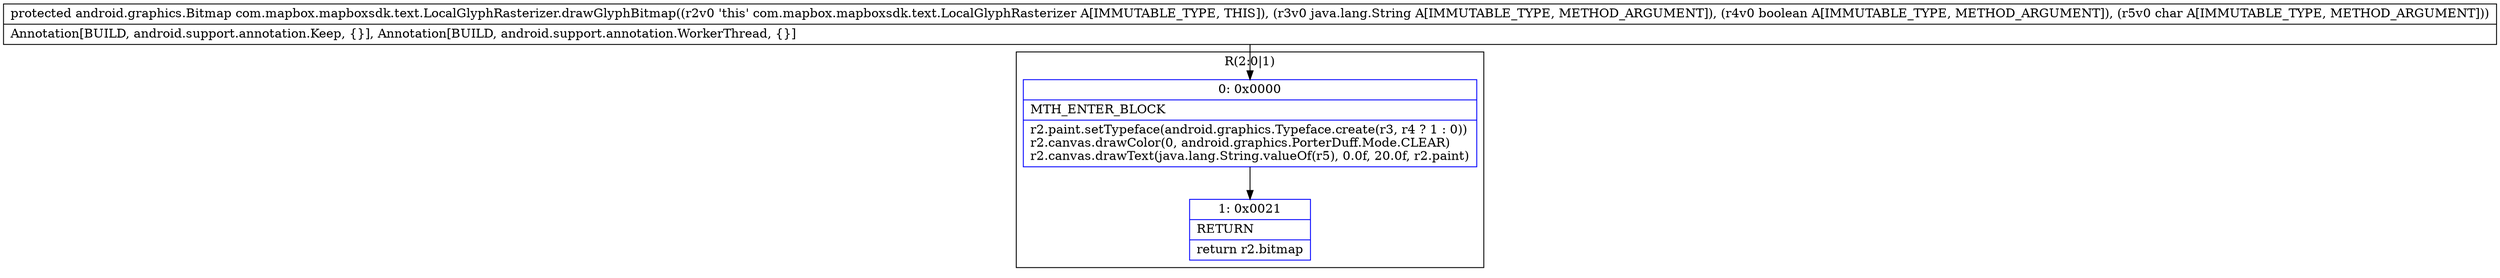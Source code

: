digraph "CFG forcom.mapbox.mapboxsdk.text.LocalGlyphRasterizer.drawGlyphBitmap(Ljava\/lang\/String;ZC)Landroid\/graphics\/Bitmap;" {
subgraph cluster_Region_2084468595 {
label = "R(2:0|1)";
node [shape=record,color=blue];
Node_0 [shape=record,label="{0\:\ 0x0000|MTH_ENTER_BLOCK\l|r2.paint.setTypeface(android.graphics.Typeface.create(r3, r4 ? 1 : 0))\lr2.canvas.drawColor(0, android.graphics.PorterDuff.Mode.CLEAR)\lr2.canvas.drawText(java.lang.String.valueOf(r5), 0.0f, 20.0f, r2.paint)\l}"];
Node_1 [shape=record,label="{1\:\ 0x0021|RETURN\l|return r2.bitmap\l}"];
}
MethodNode[shape=record,label="{protected android.graphics.Bitmap com.mapbox.mapboxsdk.text.LocalGlyphRasterizer.drawGlyphBitmap((r2v0 'this' com.mapbox.mapboxsdk.text.LocalGlyphRasterizer A[IMMUTABLE_TYPE, THIS]), (r3v0 java.lang.String A[IMMUTABLE_TYPE, METHOD_ARGUMENT]), (r4v0 boolean A[IMMUTABLE_TYPE, METHOD_ARGUMENT]), (r5v0 char A[IMMUTABLE_TYPE, METHOD_ARGUMENT]))  | Annotation[BUILD, android.support.annotation.Keep, \{\}], Annotation[BUILD, android.support.annotation.WorkerThread, \{\}]\l}"];
MethodNode -> Node_0;
Node_0 -> Node_1;
}

